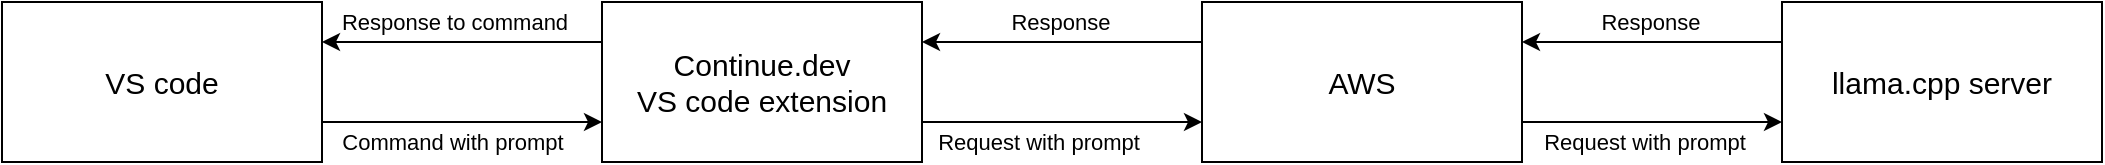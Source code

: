 <mxfile version="22.0.7" type="github">
  <diagram name="Page-1" id="5f0bae14-7c28-e335-631c-24af17079c00">
    <mxGraphModel dx="2074" dy="1103" grid="1" gridSize="10" guides="1" tooltips="1" connect="1" arrows="1" fold="1" page="1" pageScale="1" pageWidth="1100" pageHeight="850" background="none" math="0" shadow="0">
      <root>
        <mxCell id="0" />
        <mxCell id="1" parent="0" />
        <mxCell id="KN6Up-jcaSNENYf_lC_j-15" style="edgeStyle=orthogonalEdgeStyle;rounded=0;orthogonalLoop=1;jettySize=auto;html=1;exitX=1;exitY=0.75;exitDx=0;exitDy=0;entryX=0;entryY=0.75;entryDx=0;entryDy=0;" parent="1" source="KN6Up-jcaSNENYf_lC_j-1" target="KN6Up-jcaSNENYf_lC_j-2" edge="1">
          <mxGeometry relative="1" as="geometry">
            <Array as="points">
              <mxPoint x="440" y="280" />
              <mxPoint x="440" y="280" />
            </Array>
          </mxGeometry>
        </mxCell>
        <mxCell id="KN6Up-jcaSNENYf_lC_j-21" value="&lt;div&gt;Request with prompt&lt;br&gt;&lt;/div&gt;" style="edgeLabel;html=1;align=center;verticalAlign=middle;resizable=0;points=[];" parent="KN6Up-jcaSNENYf_lC_j-15" vertex="1" connectable="0">
          <mxGeometry x="-0.508" y="3" relative="1" as="geometry">
            <mxPoint x="53" y="13" as="offset" />
          </mxGeometry>
        </mxCell>
        <mxCell id="AkHVFX0vFy1oJ1-h-Kfs-3" style="edgeStyle=orthogonalEdgeStyle;rounded=0;orthogonalLoop=1;jettySize=auto;html=1;exitX=0;exitY=0.25;exitDx=0;exitDy=0;entryX=1;entryY=0.25;entryDx=0;entryDy=0;" edge="1" parent="1" source="KN6Up-jcaSNENYf_lC_j-1" target="AkHVFX0vFy1oJ1-h-Kfs-1">
          <mxGeometry relative="1" as="geometry" />
        </mxCell>
        <mxCell id="AkHVFX0vFy1oJ1-h-Kfs-5" value="Response to command" style="edgeLabel;html=1;align=center;verticalAlign=middle;resizable=0;points=[];" vertex="1" connectable="0" parent="AkHVFX0vFy1oJ1-h-Kfs-3">
          <mxGeometry x="0.061" relative="1" as="geometry">
            <mxPoint y="-10" as="offset" />
          </mxGeometry>
        </mxCell>
        <mxCell id="KN6Up-jcaSNENYf_lC_j-1" value="&lt;div&gt;Continue.dev&lt;/div&gt;&lt;div&gt;VS code extension&lt;br&gt;&lt;/div&gt;" style="html=1;whiteSpace=wrap;fontSize=15;" parent="1" vertex="1">
          <mxGeometry x="300" y="220" width="160" height="80" as="geometry" />
        </mxCell>
        <mxCell id="KN6Up-jcaSNENYf_lC_j-10" style="edgeStyle=orthogonalEdgeStyle;rounded=0;orthogonalLoop=1;jettySize=auto;html=1;exitX=0;exitY=0.25;exitDx=0;exitDy=0;entryX=1;entryY=0.25;entryDx=0;entryDy=0;" parent="1" source="KN6Up-jcaSNENYf_lC_j-9" target="KN6Up-jcaSNENYf_lC_j-2" edge="1">
          <mxGeometry relative="1" as="geometry" />
        </mxCell>
        <mxCell id="KN6Up-jcaSNENYf_lC_j-27" value="Response" style="edgeLabel;html=1;align=center;verticalAlign=middle;resizable=0;points=[];" parent="KN6Up-jcaSNENYf_lC_j-10" vertex="1" connectable="0">
          <mxGeometry x="-0.04" y="4" relative="1" as="geometry">
            <mxPoint x="-4" y="-14" as="offset" />
          </mxGeometry>
        </mxCell>
        <mxCell id="KN6Up-jcaSNENYf_lC_j-16" style="edgeStyle=orthogonalEdgeStyle;rounded=0;orthogonalLoop=1;jettySize=auto;html=1;exitX=0;exitY=0.25;exitDx=0;exitDy=0;entryX=1;entryY=0.25;entryDx=0;entryDy=0;" parent="1" source="KN6Up-jcaSNENYf_lC_j-2" target="KN6Up-jcaSNENYf_lC_j-1" edge="1">
          <mxGeometry relative="1" as="geometry">
            <Array as="points">
              <mxPoint x="540" y="240" />
              <mxPoint x="540" y="240" />
            </Array>
          </mxGeometry>
        </mxCell>
        <mxCell id="KN6Up-jcaSNENYf_lC_j-22" value="Response" style="edgeLabel;html=1;align=center;verticalAlign=middle;resizable=0;points=[];" parent="KN6Up-jcaSNENYf_lC_j-16" vertex="1" connectable="0">
          <mxGeometry x="0.233" relative="1" as="geometry">
            <mxPoint x="15" y="-10" as="offset" />
          </mxGeometry>
        </mxCell>
        <mxCell id="KN6Up-jcaSNENYf_lC_j-2" value="AWS" style="html=1;whiteSpace=wrap;fontSize=15;" parent="1" vertex="1">
          <mxGeometry x="600" y="220" width="160" height="80" as="geometry" />
        </mxCell>
        <mxCell id="KN6Up-jcaSNENYf_lC_j-12" style="edgeStyle=orthogonalEdgeStyle;rounded=0;orthogonalLoop=1;jettySize=auto;html=1;exitX=1;exitY=0.75;exitDx=0;exitDy=0;entryX=0;entryY=0.75;entryDx=0;entryDy=0;" parent="1" source="KN6Up-jcaSNENYf_lC_j-2" target="KN6Up-jcaSNENYf_lC_j-9" edge="1">
          <mxGeometry relative="1" as="geometry" />
        </mxCell>
        <mxCell id="KN6Up-jcaSNENYf_lC_j-26" value="Request with prompt" style="edgeLabel;html=1;align=center;verticalAlign=middle;resizable=0;points=[];" parent="KN6Up-jcaSNENYf_lC_j-12" vertex="1" connectable="0">
          <mxGeometry x="-0.07" y="-3" relative="1" as="geometry">
            <mxPoint y="7" as="offset" />
          </mxGeometry>
        </mxCell>
        <mxCell id="KN6Up-jcaSNENYf_lC_j-9" value="llama.cpp server" style="html=1;whiteSpace=wrap;fontSize=15;" parent="1" vertex="1">
          <mxGeometry x="890" y="220" width="160" height="80" as="geometry" />
        </mxCell>
        <mxCell id="AkHVFX0vFy1oJ1-h-Kfs-2" style="edgeStyle=orthogonalEdgeStyle;rounded=0;orthogonalLoop=1;jettySize=auto;html=1;exitX=1;exitY=0.75;exitDx=0;exitDy=0;entryX=0;entryY=0.75;entryDx=0;entryDy=0;" edge="1" parent="1" source="AkHVFX0vFy1oJ1-h-Kfs-1" target="KN6Up-jcaSNENYf_lC_j-1">
          <mxGeometry relative="1" as="geometry" />
        </mxCell>
        <mxCell id="AkHVFX0vFy1oJ1-h-Kfs-4" value="Command with prompt" style="edgeLabel;html=1;align=center;verticalAlign=middle;resizable=0;points=[];" vertex="1" connectable="0" parent="AkHVFX0vFy1oJ1-h-Kfs-2">
          <mxGeometry x="-0.14" y="-2" relative="1" as="geometry">
            <mxPoint x="5" y="8" as="offset" />
          </mxGeometry>
        </mxCell>
        <mxCell id="AkHVFX0vFy1oJ1-h-Kfs-1" value="VS code" style="html=1;whiteSpace=wrap;fontSize=15;" vertex="1" parent="1">
          <mxGeometry y="220" width="160" height="80" as="geometry" />
        </mxCell>
      </root>
    </mxGraphModel>
  </diagram>
</mxfile>

